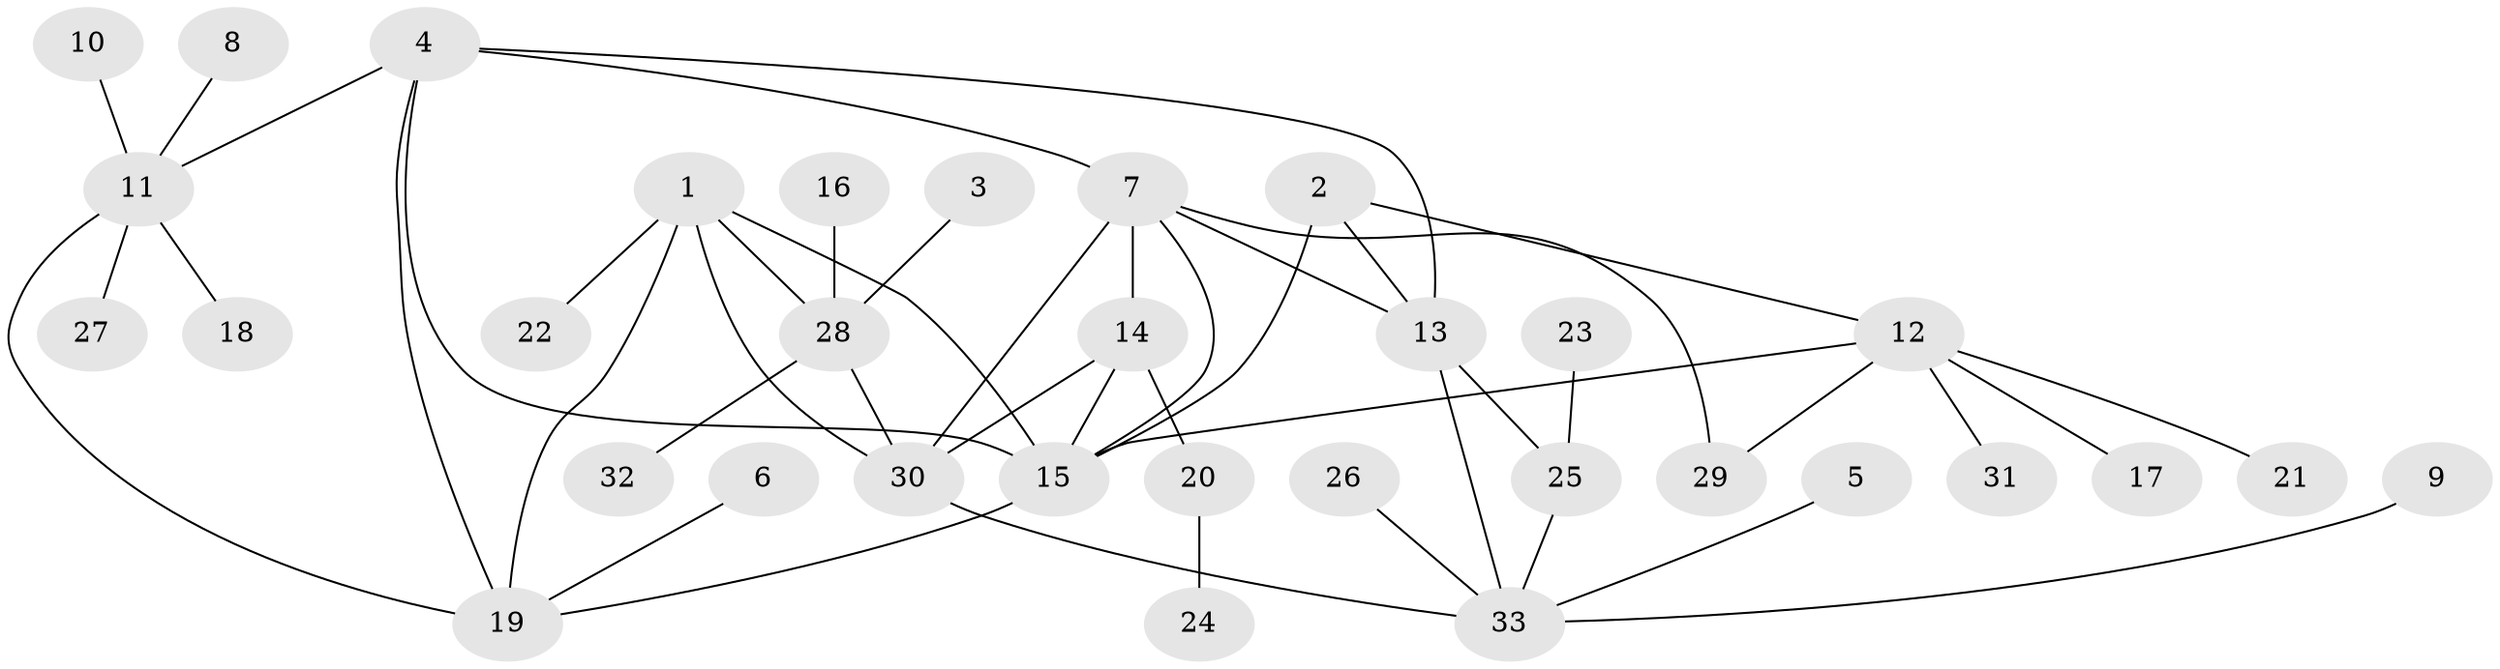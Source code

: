 // original degree distribution, {5: 0.06060606060606061, 7: 0.045454545454545456, 8: 0.045454545454545456, 9: 0.015151515151515152, 3: 0.045454545454545456, 6: 0.030303030303030304, 4: 0.030303030303030304, 1: 0.5909090909090909, 2: 0.13636363636363635}
// Generated by graph-tools (version 1.1) at 2025/02/03/09/25 03:02:52]
// undirected, 33 vertices, 46 edges
graph export_dot {
graph [start="1"]
  node [color=gray90,style=filled];
  1;
  2;
  3;
  4;
  5;
  6;
  7;
  8;
  9;
  10;
  11;
  12;
  13;
  14;
  15;
  16;
  17;
  18;
  19;
  20;
  21;
  22;
  23;
  24;
  25;
  26;
  27;
  28;
  29;
  30;
  31;
  32;
  33;
  1 -- 15 [weight=1.0];
  1 -- 19 [weight=1.0];
  1 -- 22 [weight=1.0];
  1 -- 28 [weight=1.0];
  1 -- 30 [weight=1.0];
  2 -- 12 [weight=1.0];
  2 -- 13 [weight=1.0];
  2 -- 15 [weight=1.0];
  3 -- 28 [weight=1.0];
  4 -- 7 [weight=1.0];
  4 -- 11 [weight=1.0];
  4 -- 13 [weight=1.0];
  4 -- 15 [weight=1.0];
  4 -- 19 [weight=1.0];
  5 -- 33 [weight=1.0];
  6 -- 19 [weight=1.0];
  7 -- 13 [weight=1.0];
  7 -- 14 [weight=2.0];
  7 -- 15 [weight=1.0];
  7 -- 29 [weight=1.0];
  7 -- 30 [weight=1.0];
  8 -- 11 [weight=1.0];
  9 -- 33 [weight=1.0];
  10 -- 11 [weight=1.0];
  11 -- 18 [weight=1.0];
  11 -- 19 [weight=1.0];
  11 -- 27 [weight=1.0];
  12 -- 15 [weight=1.0];
  12 -- 17 [weight=1.0];
  12 -- 21 [weight=1.0];
  12 -- 29 [weight=1.0];
  12 -- 31 [weight=1.0];
  13 -- 25 [weight=1.0];
  13 -- 33 [weight=1.0];
  14 -- 15 [weight=1.0];
  14 -- 20 [weight=1.0];
  14 -- 30 [weight=1.0];
  15 -- 19 [weight=1.0];
  16 -- 28 [weight=1.0];
  20 -- 24 [weight=1.0];
  23 -- 25 [weight=1.0];
  25 -- 33 [weight=1.0];
  26 -- 33 [weight=1.0];
  28 -- 30 [weight=1.0];
  28 -- 32 [weight=1.0];
  30 -- 33 [weight=1.0];
}
